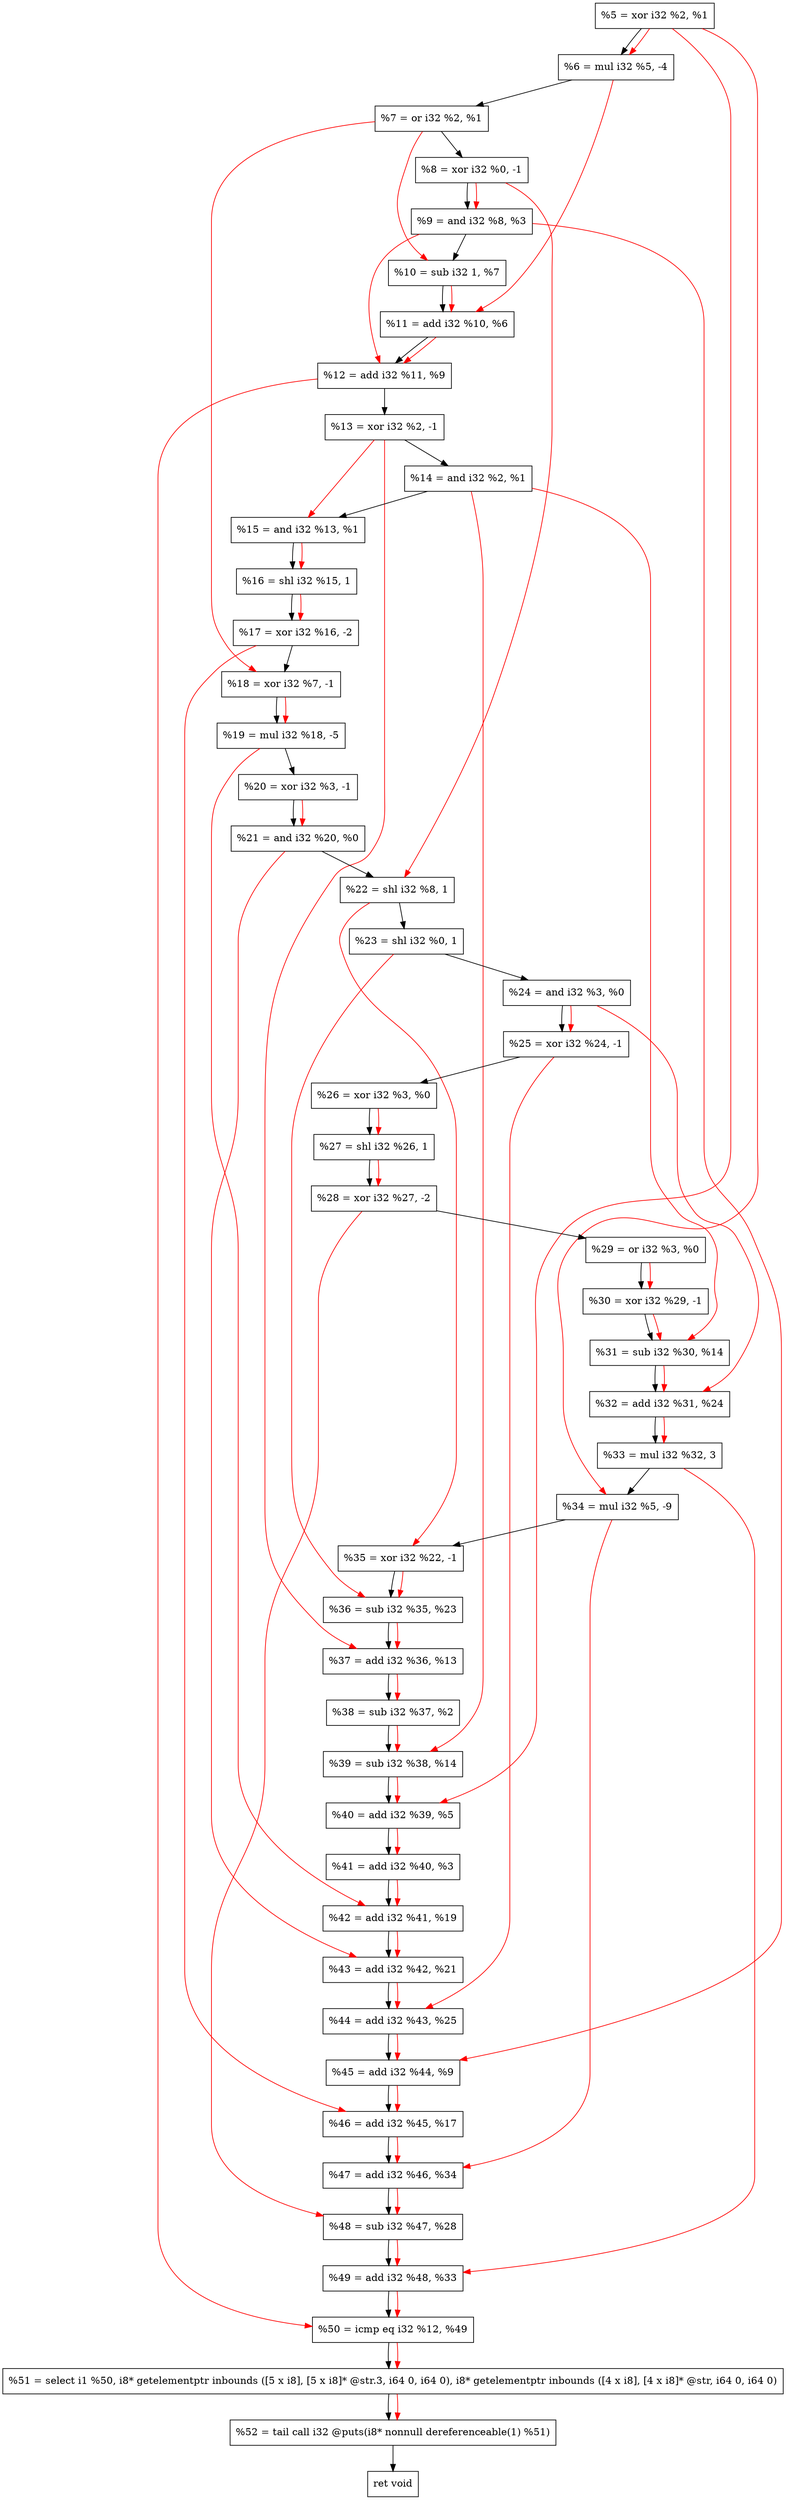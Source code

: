 digraph "DFG for'crackme' function" {
	Node0x1826720[shape=record, label="  %5 = xor i32 %2, %1"];
	Node0x1826da0[shape=record, label="  %6 = mul i32 %5, -4"];
	Node0x1826e10[shape=record, label="  %7 = or i32 %2, %1"];
	Node0x1826eb0[shape=record, label="  %8 = xor i32 %0, -1"];
	Node0x1826f20[shape=record, label="  %9 = and i32 %8, %3"];
	Node0x1826fc0[shape=record, label="  %10 = sub i32 1, %7"];
	Node0x1827030[shape=record, label="  %11 = add i32 %10, %6"];
	Node0x18270a0[shape=record, label="  %12 = add i32 %11, %9"];
	Node0x1827110[shape=record, label="  %13 = xor i32 %2, -1"];
	Node0x1827180[shape=record, label="  %14 = and i32 %2, %1"];
	Node0x18271f0[shape=record, label="  %15 = and i32 %13, %1"];
	Node0x1827260[shape=record, label="  %16 = shl i32 %15, 1"];
	Node0x1827300[shape=record, label="  %17 = xor i32 %16, -2"];
	Node0x1827370[shape=record, label="  %18 = xor i32 %7, -1"];
	Node0x1827410[shape=record, label="  %19 = mul i32 %18, -5"];
	Node0x1827480[shape=record, label="  %20 = xor i32 %3, -1"];
	Node0x18274f0[shape=record, label="  %21 = and i32 %20, %0"];
	Node0x1827560[shape=record, label="  %22 = shl i32 %8, 1"];
	Node0x18275d0[shape=record, label="  %23 = shl i32 %0, 1"];
	Node0x1827640[shape=record, label="  %24 = and i32 %3, %0"];
	Node0x18276b0[shape=record, label="  %25 = xor i32 %24, -1"];
	Node0x1827720[shape=record, label="  %26 = xor i32 %3, %0"];
	Node0x1827790[shape=record, label="  %27 = shl i32 %26, 1"];
	Node0x1827800[shape=record, label="  %28 = xor i32 %27, -2"];
	Node0x1827870[shape=record, label="  %29 = or i32 %3, %0"];
	Node0x18278e0[shape=record, label="  %30 = xor i32 %29, -1"];
	Node0x1827950[shape=record, label="  %31 = sub i32 %30, %14"];
	Node0x18279c0[shape=record, label="  %32 = add i32 %31, %24"];
	Node0x1827c70[shape=record, label="  %33 = mul i32 %32, 3"];
	Node0x1827d10[shape=record, label="  %34 = mul i32 %5, -9"];
	Node0x1827d80[shape=record, label="  %35 = xor i32 %22, -1"];
	Node0x1827df0[shape=record, label="  %36 = sub i32 %35, %23"];
	Node0x1827e60[shape=record, label="  %37 = add i32 %36, %13"];
	Node0x1827ed0[shape=record, label="  %38 = sub i32 %37, %2"];
	Node0x1827f40[shape=record, label="  %39 = sub i32 %38, %14"];
	Node0x1827fb0[shape=record, label="  %40 = add i32 %39, %5"];
	Node0x1828020[shape=record, label="  %41 = add i32 %40, %3"];
	Node0x1828090[shape=record, label="  %42 = add i32 %41, %19"];
	Node0x1828100[shape=record, label="  %43 = add i32 %42, %21"];
	Node0x1828170[shape=record, label="  %44 = add i32 %43, %25"];
	Node0x18281e0[shape=record, label="  %45 = add i32 %44, %9"];
	Node0x1828250[shape=record, label="  %46 = add i32 %45, %17"];
	Node0x18282c0[shape=record, label="  %47 = add i32 %46, %34"];
	Node0x1828330[shape=record, label="  %48 = sub i32 %47, %28"];
	Node0x18283a0[shape=record, label="  %49 = add i32 %48, %33"];
	Node0x1828410[shape=record, label="  %50 = icmp eq i32 %12, %49"];
	Node0x17c7268[shape=record, label="  %51 = select i1 %50, i8* getelementptr inbounds ([5 x i8], [5 x i8]* @str.3, i64 0, i64 0), i8* getelementptr inbounds ([4 x i8], [4 x i8]* @str, i64 0, i64 0)"];
	Node0x18288b0[shape=record, label="  %52 = tail call i32 @puts(i8* nonnull dereferenceable(1) %51)"];
	Node0x1828900[shape=record, label="  ret void"];
	Node0x1826720 -> Node0x1826da0;
	Node0x1826da0 -> Node0x1826e10;
	Node0x1826e10 -> Node0x1826eb0;
	Node0x1826eb0 -> Node0x1826f20;
	Node0x1826f20 -> Node0x1826fc0;
	Node0x1826fc0 -> Node0x1827030;
	Node0x1827030 -> Node0x18270a0;
	Node0x18270a0 -> Node0x1827110;
	Node0x1827110 -> Node0x1827180;
	Node0x1827180 -> Node0x18271f0;
	Node0x18271f0 -> Node0x1827260;
	Node0x1827260 -> Node0x1827300;
	Node0x1827300 -> Node0x1827370;
	Node0x1827370 -> Node0x1827410;
	Node0x1827410 -> Node0x1827480;
	Node0x1827480 -> Node0x18274f0;
	Node0x18274f0 -> Node0x1827560;
	Node0x1827560 -> Node0x18275d0;
	Node0x18275d0 -> Node0x1827640;
	Node0x1827640 -> Node0x18276b0;
	Node0x18276b0 -> Node0x1827720;
	Node0x1827720 -> Node0x1827790;
	Node0x1827790 -> Node0x1827800;
	Node0x1827800 -> Node0x1827870;
	Node0x1827870 -> Node0x18278e0;
	Node0x18278e0 -> Node0x1827950;
	Node0x1827950 -> Node0x18279c0;
	Node0x18279c0 -> Node0x1827c70;
	Node0x1827c70 -> Node0x1827d10;
	Node0x1827d10 -> Node0x1827d80;
	Node0x1827d80 -> Node0x1827df0;
	Node0x1827df0 -> Node0x1827e60;
	Node0x1827e60 -> Node0x1827ed0;
	Node0x1827ed0 -> Node0x1827f40;
	Node0x1827f40 -> Node0x1827fb0;
	Node0x1827fb0 -> Node0x1828020;
	Node0x1828020 -> Node0x1828090;
	Node0x1828090 -> Node0x1828100;
	Node0x1828100 -> Node0x1828170;
	Node0x1828170 -> Node0x18281e0;
	Node0x18281e0 -> Node0x1828250;
	Node0x1828250 -> Node0x18282c0;
	Node0x18282c0 -> Node0x1828330;
	Node0x1828330 -> Node0x18283a0;
	Node0x18283a0 -> Node0x1828410;
	Node0x1828410 -> Node0x17c7268;
	Node0x17c7268 -> Node0x18288b0;
	Node0x18288b0 -> Node0x1828900;
edge [color=red]
	Node0x1826720 -> Node0x1826da0;
	Node0x1826eb0 -> Node0x1826f20;
	Node0x1826e10 -> Node0x1826fc0;
	Node0x1826fc0 -> Node0x1827030;
	Node0x1826da0 -> Node0x1827030;
	Node0x1827030 -> Node0x18270a0;
	Node0x1826f20 -> Node0x18270a0;
	Node0x1827110 -> Node0x18271f0;
	Node0x18271f0 -> Node0x1827260;
	Node0x1827260 -> Node0x1827300;
	Node0x1826e10 -> Node0x1827370;
	Node0x1827370 -> Node0x1827410;
	Node0x1827480 -> Node0x18274f0;
	Node0x1826eb0 -> Node0x1827560;
	Node0x1827640 -> Node0x18276b0;
	Node0x1827720 -> Node0x1827790;
	Node0x1827790 -> Node0x1827800;
	Node0x1827870 -> Node0x18278e0;
	Node0x18278e0 -> Node0x1827950;
	Node0x1827180 -> Node0x1827950;
	Node0x1827950 -> Node0x18279c0;
	Node0x1827640 -> Node0x18279c0;
	Node0x18279c0 -> Node0x1827c70;
	Node0x1826720 -> Node0x1827d10;
	Node0x1827560 -> Node0x1827d80;
	Node0x1827d80 -> Node0x1827df0;
	Node0x18275d0 -> Node0x1827df0;
	Node0x1827df0 -> Node0x1827e60;
	Node0x1827110 -> Node0x1827e60;
	Node0x1827e60 -> Node0x1827ed0;
	Node0x1827ed0 -> Node0x1827f40;
	Node0x1827180 -> Node0x1827f40;
	Node0x1827f40 -> Node0x1827fb0;
	Node0x1826720 -> Node0x1827fb0;
	Node0x1827fb0 -> Node0x1828020;
	Node0x1828020 -> Node0x1828090;
	Node0x1827410 -> Node0x1828090;
	Node0x1828090 -> Node0x1828100;
	Node0x18274f0 -> Node0x1828100;
	Node0x1828100 -> Node0x1828170;
	Node0x18276b0 -> Node0x1828170;
	Node0x1828170 -> Node0x18281e0;
	Node0x1826f20 -> Node0x18281e0;
	Node0x18281e0 -> Node0x1828250;
	Node0x1827300 -> Node0x1828250;
	Node0x1828250 -> Node0x18282c0;
	Node0x1827d10 -> Node0x18282c0;
	Node0x18282c0 -> Node0x1828330;
	Node0x1827800 -> Node0x1828330;
	Node0x1828330 -> Node0x18283a0;
	Node0x1827c70 -> Node0x18283a0;
	Node0x18270a0 -> Node0x1828410;
	Node0x18283a0 -> Node0x1828410;
	Node0x1828410 -> Node0x17c7268;
	Node0x17c7268 -> Node0x18288b0;
}
